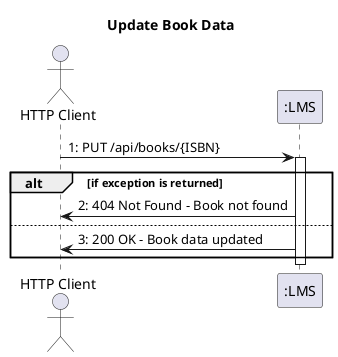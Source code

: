 @startuml
title Update Book Data
actor "HTTP Client" as client
participant ":LMS" as Books

client -> Books: 1: PUT /api/books/{ISBN}
activate Books
alt if exception is returned
  Books -> client: 2: 404 Not Found - Book not found
else
  Books -> client: 3: 200 OK - Book data updated
end
deactivate Books
@enduml